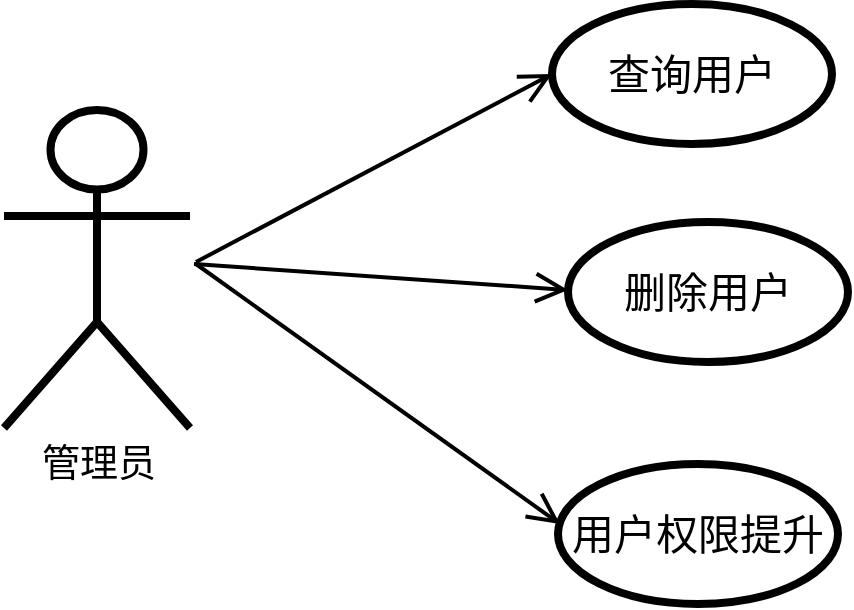 <mxfile version="22.1.17" type="github" pages="8">
  <diagram name="第 1 页" id="TmnJzqM2-JjJi_LOcNfC">
    <mxGraphModel dx="1488" dy="893" grid="0" gridSize="10" guides="1" tooltips="1" connect="1" arrows="1" fold="1" page="1" pageScale="1" pageWidth="1169" pageHeight="827" math="0" shadow="0">
      <root>
        <mxCell id="0" />
        <mxCell id="1" parent="0" />
        <mxCell id="BAJHCzknQxksvdAqVNGT-1" value="&lt;font style=&quot;font-size: 19px;&quot;&gt;管理员&lt;/font&gt;" style="shape=umlActor;verticalLabelPosition=bottom;verticalAlign=top;html=1;outlineConnect=0;strokeWidth=4;" parent="1" vertex="1">
          <mxGeometry x="186" y="262" width="93" height="159" as="geometry" />
        </mxCell>
        <mxCell id="BAJHCzknQxksvdAqVNGT-4" value="" style="endArrow=open;endFill=1;endSize=12;html=1;rounded=0;strokeWidth=2;" parent="1" edge="1">
          <mxGeometry width="160" relative="1" as="geometry">
            <mxPoint x="282" y="338" as="sourcePoint" />
            <mxPoint x="460" y="244" as="targetPoint" />
          </mxGeometry>
        </mxCell>
        <mxCell id="BAJHCzknQxksvdAqVNGT-5" value="" style="endArrow=open;endFill=1;endSize=12;html=1;rounded=0;strokeWidth=2;" parent="1" edge="1">
          <mxGeometry width="160" relative="1" as="geometry">
            <mxPoint x="281" y="339" as="sourcePoint" />
            <mxPoint x="468" y="352" as="targetPoint" />
          </mxGeometry>
        </mxCell>
        <mxCell id="BAJHCzknQxksvdAqVNGT-6" value="" style="endArrow=open;endFill=1;endSize=12;html=1;rounded=0;strokeWidth=2;" parent="1" edge="1">
          <mxGeometry width="160" relative="1" as="geometry">
            <mxPoint x="282" y="339" as="sourcePoint" />
            <mxPoint x="464" y="469" as="targetPoint" />
          </mxGeometry>
        </mxCell>
        <mxCell id="BAJHCzknQxksvdAqVNGT-7" value="&lt;font style=&quot;font-size: 21px;&quot;&gt;查询用户&lt;/font&gt;" style="ellipse;whiteSpace=wrap;html=1;strokeWidth=4;" parent="1" vertex="1">
          <mxGeometry x="460" y="209" width="140" height="70" as="geometry" />
        </mxCell>
        <mxCell id="BAJHCzknQxksvdAqVNGT-8" value="&lt;font style=&quot;font-size: 21px;&quot;&gt;删除用户&lt;/font&gt;" style="ellipse;whiteSpace=wrap;html=1;strokeWidth=4;" parent="1" vertex="1">
          <mxGeometry x="468" y="318" width="140" height="70" as="geometry" />
        </mxCell>
        <mxCell id="BAJHCzknQxksvdAqVNGT-9" value="&lt;font style=&quot;font-size: 21px;&quot;&gt;用户权限提升&lt;/font&gt;" style="ellipse;whiteSpace=wrap;html=1;strokeWidth=4;" parent="1" vertex="1">
          <mxGeometry x="463" y="439" width="140" height="70" as="geometry" />
        </mxCell>
      </root>
    </mxGraphModel>
  </diagram>
  <diagram id="0H3dOHBMslZDDBWuFVHp" name="第 2 页">
    <mxGraphModel dx="1488" dy="893" grid="0" gridSize="10" guides="1" tooltips="1" connect="1" arrows="1" fold="1" page="1" pageScale="1" pageWidth="1169" pageHeight="827" math="0" shadow="0">
      <root>
        <mxCell id="0" />
        <mxCell id="1" parent="0" />
        <mxCell id="sMY0PMWyZVkx06gm-7io-1" value="&lt;font style=&quot;font-size: 19px;&quot;&gt;普通用户&lt;/font&gt;" style="shape=umlActor;verticalLabelPosition=bottom;verticalAlign=top;html=1;outlineConnect=0;strokeWidth=4;" parent="1" vertex="1">
          <mxGeometry x="192" y="287" width="93" height="159" as="geometry" />
        </mxCell>
        <mxCell id="sMY0PMWyZVkx06gm-7io-2" value="" style="endArrow=open;endFill=1;endSize=12;html=1;rounded=0;strokeWidth=2;" parent="1" edge="1">
          <mxGeometry width="160" relative="1" as="geometry">
            <mxPoint x="286" y="366" as="sourcePoint" />
            <mxPoint x="513" y="251" as="targetPoint" />
          </mxGeometry>
        </mxCell>
        <mxCell id="sMY0PMWyZVkx06gm-7io-3" value="" style="endArrow=open;endFill=1;endSize=12;html=1;rounded=0;strokeWidth=2;" parent="1" edge="1">
          <mxGeometry width="160" relative="1" as="geometry">
            <mxPoint x="285" y="365" as="sourcePoint" />
            <mxPoint x="454" y="453" as="targetPoint" />
          </mxGeometry>
        </mxCell>
        <mxCell id="sMY0PMWyZVkx06gm-7io-6" value="&lt;span style=&quot;font-size: 21px;&quot;&gt;修改密码&lt;/span&gt;" style="ellipse;whiteSpace=wrap;html=1;strokeWidth=4;" parent="1" vertex="1">
          <mxGeometry x="455" y="423" width="140" height="70" as="geometry" />
        </mxCell>
        <mxCell id="sMY0PMWyZVkx06gm-7io-13" value="&lt;span style=&quot;font-size: 18px;&quot;&gt;修改昵称&lt;/span&gt;" style="ellipse;whiteSpace=wrap;html=1;strokeWidth=4;" parent="1" vertex="1">
          <mxGeometry x="480" y="130" width="140" height="70" as="geometry" />
        </mxCell>
        <mxCell id="sMY0PMWyZVkx06gm-7io-14" value="&lt;font style=&quot;font-size: 18px;&quot;&gt;上传/修改头像&lt;/font&gt;" style="ellipse;whiteSpace=wrap;html=1;strokeWidth=4;" parent="1" vertex="1">
          <mxGeometry x="515" y="217" width="140" height="70" as="geometry" />
        </mxCell>
        <mxCell id="sMY0PMWyZVkx06gm-7io-15" value="&lt;span style=&quot;font-size: 18px;&quot;&gt;修改个人信息&lt;/span&gt;" style="ellipse;whiteSpace=wrap;html=1;strokeWidth=4;" parent="1" vertex="1">
          <mxGeometry x="534" y="320" width="140" height="70" as="geometry" />
        </mxCell>
        <mxCell id="I-ok3AJm2i3hE_FG3jLQ-1" value="" style="endArrow=open;endFill=1;endSize=12;html=1;rounded=0;strokeWidth=2;" edge="1" parent="1">
          <mxGeometry width="160" relative="1" as="geometry">
            <mxPoint x="285" y="366" as="sourcePoint" />
            <mxPoint x="477" y="165" as="targetPoint" />
          </mxGeometry>
        </mxCell>
        <mxCell id="I-ok3AJm2i3hE_FG3jLQ-2" value="" style="endArrow=open;endFill=1;endSize=12;html=1;rounded=0;strokeWidth=2;" edge="1" parent="1">
          <mxGeometry width="160" relative="1" as="geometry">
            <mxPoint x="289" y="366" as="sourcePoint" />
            <mxPoint x="532" y="352" as="targetPoint" />
          </mxGeometry>
        </mxCell>
      </root>
    </mxGraphModel>
  </diagram>
  <diagram id="QzTsrKN5R8SIN2CQH5Vp" name="第 3 页">
    <mxGraphModel dx="1488" dy="893" grid="0" gridSize="10" guides="1" tooltips="1" connect="1" arrows="1" fold="1" page="1" pageScale="1" pageWidth="1169" pageHeight="827" math="0" shadow="0">
      <root>
        <mxCell id="0" />
        <mxCell id="1" parent="0" />
        <mxCell id="sCEE1BGuMgT7CxSSxrRl-3" value="" style="ellipse;html=1;shape=startState;fillColor=#000000;strokeColor=#ff0000;" parent="1" vertex="1">
          <mxGeometry x="136" y="10" width="30" height="30" as="geometry" />
        </mxCell>
        <mxCell id="sCEE1BGuMgT7CxSSxrRl-4" value="" style="edgeStyle=orthogonalEdgeStyle;html=1;verticalAlign=bottom;endArrow=open;endSize=8;strokeColor=#ff0000;rounded=0;" parent="1" source="sCEE1BGuMgT7CxSSxrRl-3" edge="1">
          <mxGeometry relative="1" as="geometry">
            <mxPoint x="151" y="65" as="targetPoint" />
          </mxGeometry>
        </mxCell>
        <mxCell id="sCEE1BGuMgT7CxSSxrRl-23" value="" style="edgeStyle=orthogonalEdgeStyle;rounded=0;orthogonalLoop=1;jettySize=auto;html=1;" parent="1" source="sCEE1BGuMgT7CxSSxrRl-7" target="sCEE1BGuMgT7CxSSxrRl-19" edge="1">
          <mxGeometry relative="1" as="geometry" />
        </mxCell>
        <mxCell id="sCEE1BGuMgT7CxSSxrRl-5" value="进入个人资料页面" style="html=1;align=center;verticalAlign=top;rounded=1;absoluteArcSize=1;arcSize=10;dashed=0;whiteSpace=wrap;" parent="1" vertex="1">
          <mxGeometry x="97" y="68" width="108" height="27" as="geometry" />
        </mxCell>
        <mxCell id="sCEE1BGuMgT7CxSSxrRl-22" value="" style="edgeStyle=orthogonalEdgeStyle;rounded=0;orthogonalLoop=1;jettySize=auto;html=1;" parent="1" source="sCEE1BGuMgT7CxSSxrRl-7" target="sCEE1BGuMgT7CxSSxrRl-19" edge="1">
          <mxGeometry relative="1" as="geometry" />
        </mxCell>
        <mxCell id="sCEE1BGuMgT7CxSSxrRl-9" value="" style="rhombus;whiteSpace=wrap;html=1;" parent="1" vertex="1">
          <mxGeometry x="269" y="172.5" width="52" height="40" as="geometry" />
        </mxCell>
        <mxCell id="sCEE1BGuMgT7CxSSxrRl-10" value="&lt;font style=&quot;font-size: 11px;&quot;&gt;验证成功&lt;/font&gt;" style="endArrow=block;endSize=16;endFill=0;html=1;rounded=0;strokeWidth=1;" parent="1" edge="1">
          <mxGeometry x="-0.349" width="160" relative="1" as="geometry">
            <mxPoint x="294.66" y="212" as="sourcePoint" />
            <mxPoint x="294.66" y="265" as="targetPoint" />
            <mxPoint as="offset" />
          </mxGeometry>
        </mxCell>
        <mxCell id="sCEE1BGuMgT7CxSSxrRl-34" value="" style="edgeStyle=orthogonalEdgeStyle;rounded=0;orthogonalLoop=1;jettySize=auto;html=1;" parent="1" source="sCEE1BGuMgT7CxSSxrRl-11" target="sCEE1BGuMgT7CxSSxrRl-33" edge="1">
          <mxGeometry relative="1" as="geometry" />
        </mxCell>
        <mxCell id="sCEE1BGuMgT7CxSSxrRl-11" value="输入新密码" style="html=1;align=center;verticalAlign=top;rounded=1;absoluteArcSize=1;arcSize=10;dashed=0;whiteSpace=wrap;" parent="1" vertex="1">
          <mxGeometry x="241" y="264" width="108" height="27" as="geometry" />
        </mxCell>
        <mxCell id="sCEE1BGuMgT7CxSSxrRl-12" value="&lt;font style=&quot;font-size: 11px;&quot;&gt;验证失败&lt;/font&gt;" style="endArrow=block;endSize=16;endFill=0;html=1;rounded=0;strokeWidth=1;" parent="1" edge="1">
          <mxGeometry x="-0.135" width="160" relative="1" as="geometry">
            <mxPoint x="321" y="192.16" as="sourcePoint" />
            <mxPoint x="425" y="192.16" as="targetPoint" />
            <mxPoint as="offset" />
          </mxGeometry>
        </mxCell>
        <mxCell id="sCEE1BGuMgT7CxSSxrRl-26" value="" style="edgeStyle=orthogonalEdgeStyle;rounded=0;orthogonalLoop=1;jettySize=auto;html=1;" parent="1" source="sCEE1BGuMgT7CxSSxrRl-13" target="sCEE1BGuMgT7CxSSxrRl-15" edge="1">
          <mxGeometry relative="1" as="geometry" />
        </mxCell>
        <mxCell id="sCEE1BGuMgT7CxSSxrRl-13" value="密码错误" style="html=1;align=center;verticalAlign=top;rounded=1;absoluteArcSize=1;arcSize=10;dashed=0;whiteSpace=wrap;" parent="1" vertex="1">
          <mxGeometry x="425" y="179" width="108" height="27" as="geometry" />
        </mxCell>
        <mxCell id="sCEE1BGuMgT7CxSSxrRl-15" value="" style="rhombus;whiteSpace=wrap;html=1;" parent="1" vertex="1">
          <mxGeometry x="562" y="172.5" width="52" height="40" as="geometry" />
        </mxCell>
        <mxCell id="sCEE1BGuMgT7CxSSxrRl-16" value="" style="ellipse;html=1;shape=endState;fillColor=#000000;strokeColor=#ff0000;" parent="1" vertex="1">
          <mxGeometry x="667" y="177.5" width="30" height="30" as="geometry" />
        </mxCell>
        <mxCell id="sCEE1BGuMgT7CxSSxrRl-18" value="&lt;font style=&quot;font-size: 10px;&quot;&gt;取消&lt;/font&gt;" style="endArrow=block;endSize=16;endFill=0;html=1;rounded=0;strokeWidth=1;" parent="1" edge="1">
          <mxGeometry x="-0.358" width="160" relative="1" as="geometry">
            <mxPoint x="614" y="192.16" as="sourcePoint" />
            <mxPoint x="665" y="192.16" as="targetPoint" />
            <mxPoint as="offset" />
          </mxGeometry>
        </mxCell>
        <mxCell id="sCEE1BGuMgT7CxSSxrRl-25" value="" style="edgeStyle=orthogonalEdgeStyle;rounded=0;orthogonalLoop=1;jettySize=auto;html=1;" parent="1" source="sCEE1BGuMgT7CxSSxrRl-19" target="sCEE1BGuMgT7CxSSxrRl-9" edge="1">
          <mxGeometry relative="1" as="geometry" />
        </mxCell>
        <mxCell id="sCEE1BGuMgT7CxSSxrRl-19" value="输入旧密码" style="html=1;align=center;verticalAlign=top;rounded=1;absoluteArcSize=1;arcSize=10;dashed=0;whiteSpace=wrap;" parent="1" vertex="1">
          <mxGeometry x="241" y="117" width="108" height="27" as="geometry" />
        </mxCell>
        <mxCell id="sCEE1BGuMgT7CxSSxrRl-24" value="" style="edgeStyle=orthogonalEdgeStyle;rounded=0;orthogonalLoop=1;jettySize=auto;html=1;" parent="1" source="sCEE1BGuMgT7CxSSxrRl-5" target="sCEE1BGuMgT7CxSSxrRl-7" edge="1">
          <mxGeometry relative="1" as="geometry">
            <mxPoint x="205" y="81" as="sourcePoint" />
            <mxPoint x="316" y="118" as="targetPoint" />
          </mxGeometry>
        </mxCell>
        <mxCell id="sCEE1BGuMgT7CxSSxrRl-7" value="选择修改密码" style="html=1;align=center;verticalAlign=top;rounded=1;absoluteArcSize=1;arcSize=10;dashed=0;whiteSpace=wrap;" parent="1" vertex="1">
          <mxGeometry x="241" y="68" width="108" height="27" as="geometry" />
        </mxCell>
        <mxCell id="sCEE1BGuMgT7CxSSxrRl-32" value="&lt;font style=&quot;font-size: 11px;&quot;&gt;重新输入&lt;/font&gt;" style="endArrow=block;endSize=16;endFill=0;html=1;rounded=0;strokeWidth=1;entryX=1;entryY=0.5;entryDx=0;entryDy=0;" parent="1" target="sCEE1BGuMgT7CxSSxrRl-19" edge="1">
          <mxGeometry x="-0.135" width="160" relative="1" as="geometry">
            <mxPoint x="587" y="172" as="sourcePoint" />
            <mxPoint x="591" y="66" as="targetPoint" />
            <mxPoint as="offset" />
            <Array as="points">
              <mxPoint x="587" y="131" />
            </Array>
          </mxGeometry>
        </mxCell>
        <mxCell id="sCEE1BGuMgT7CxSSxrRl-33" value="" style="rhombus;whiteSpace=wrap;html=1;" parent="1" vertex="1">
          <mxGeometry x="269" y="312" width="52" height="40" as="geometry" />
        </mxCell>
        <mxCell id="sCEE1BGuMgT7CxSSxrRl-38" value="" style="edgeStyle=orthogonalEdgeStyle;rounded=0;orthogonalLoop=1;jettySize=auto;html=1;" parent="1" source="sCEE1BGuMgT7CxSSxrRl-35" target="sCEE1BGuMgT7CxSSxrRl-37" edge="1">
          <mxGeometry relative="1" as="geometry" />
        </mxCell>
        <mxCell id="sCEE1BGuMgT7CxSSxrRl-35" value="与旧密码重复" style="html=1;align=center;verticalAlign=top;rounded=1;absoluteArcSize=1;arcSize=10;dashed=0;whiteSpace=wrap;" parent="1" vertex="1">
          <mxGeometry x="414" y="318.5" width="108" height="27" as="geometry" />
        </mxCell>
        <mxCell id="sCEE1BGuMgT7CxSSxrRl-36" value="&lt;font style=&quot;font-size: 11px;&quot;&gt;验证失败&lt;/font&gt;" style="endArrow=block;endSize=16;endFill=0;html=1;rounded=0;strokeWidth=1;" parent="1" edge="1">
          <mxGeometry x="-0.135" width="160" relative="1" as="geometry">
            <mxPoint x="321" y="331.66" as="sourcePoint" />
            <mxPoint x="415" y="332" as="targetPoint" />
            <mxPoint as="offset" />
          </mxGeometry>
        </mxCell>
        <mxCell id="sCEE1BGuMgT7CxSSxrRl-37" value="" style="rhombus;whiteSpace=wrap;html=1;" parent="1" vertex="1">
          <mxGeometry x="549" y="312" width="52" height="40" as="geometry" />
        </mxCell>
        <mxCell id="sCEE1BGuMgT7CxSSxrRl-39" value="&lt;font style=&quot;font-size: 10px;&quot;&gt;取消&lt;/font&gt;" style="endArrow=block;endSize=16;endFill=0;html=1;rounded=0;strokeWidth=1;" parent="1" edge="1">
          <mxGeometry x="-0.358" width="160" relative="1" as="geometry">
            <mxPoint x="601" y="331.66" as="sourcePoint" />
            <mxPoint x="658" y="331.66" as="targetPoint" />
            <mxPoint as="offset" />
          </mxGeometry>
        </mxCell>
        <mxCell id="sCEE1BGuMgT7CxSSxrRl-40" value="" style="ellipse;html=1;shape=endState;fillColor=#000000;strokeColor=#ff0000;" parent="1" vertex="1">
          <mxGeometry x="660" y="315.5" width="30" height="30" as="geometry" />
        </mxCell>
        <mxCell id="sCEE1BGuMgT7CxSSxrRl-41" value="&lt;font style=&quot;font-size: 11px;&quot;&gt;重新输入&lt;/font&gt;" style="endArrow=block;endSize=16;endFill=0;html=1;rounded=0;strokeWidth=1;entryX=1;entryY=0.5;entryDx=0;entryDy=0;" parent="1" target="sCEE1BGuMgT7CxSSxrRl-11" edge="1">
          <mxGeometry x="-0.135" width="160" relative="1" as="geometry">
            <mxPoint x="574" y="312" as="sourcePoint" />
            <mxPoint x="377" y="288" as="targetPoint" />
            <mxPoint as="offset" />
            <Array as="points">
              <mxPoint x="574" y="278" />
            </Array>
          </mxGeometry>
        </mxCell>
        <mxCell id="sCEE1BGuMgT7CxSSxrRl-42" value="&lt;font style=&quot;font-size: 11px;&quot;&gt;验证成功&lt;/font&gt;" style="endArrow=block;endSize=16;endFill=0;html=1;rounded=0;strokeWidth=1;" parent="1" edge="1">
          <mxGeometry x="-0.349" width="160" relative="1" as="geometry">
            <mxPoint x="294.66" y="352" as="sourcePoint" />
            <mxPoint x="294.66" y="405" as="targetPoint" />
            <mxPoint as="offset" />
          </mxGeometry>
        </mxCell>
        <mxCell id="sCEE1BGuMgT7CxSSxrRl-45" value="" style="edgeStyle=orthogonalEdgeStyle;rounded=0;orthogonalLoop=1;jettySize=auto;html=1;" parent="1" source="sCEE1BGuMgT7CxSSxrRl-43" target="sCEE1BGuMgT7CxSSxrRl-44" edge="1">
          <mxGeometry relative="1" as="geometry" />
        </mxCell>
        <mxCell id="sCEE1BGuMgT7CxSSxrRl-43" value="更新密码" style="html=1;align=center;verticalAlign=top;rounded=1;absoluteArcSize=1;arcSize=10;dashed=0;whiteSpace=wrap;" parent="1" vertex="1">
          <mxGeometry x="241" y="405" width="108" height="27" as="geometry" />
        </mxCell>
        <mxCell id="sCEE1BGuMgT7CxSSxrRl-44" value="" style="ellipse;html=1;shape=endState;fillColor=#000000;strokeColor=#ff0000;" parent="1" vertex="1">
          <mxGeometry x="408" y="403.5" width="30" height="30" as="geometry" />
        </mxCell>
        <mxCell id="eIeDMlKn1g3IbcO6q0iF-1" value="&lt;font style=&quot;font-size: 20px;&quot;&gt;输入原密码与新密码&lt;/font&gt;" style="html=1;align=center;verticalAlign=top;rounded=1;absoluteArcSize=1;arcSize=10;dashed=0;whiteSpace=wrap;" vertex="1" parent="1">
          <mxGeometry x="1344" y="147" width="248" height="37.5" as="geometry" />
        </mxCell>
        <mxCell id="eIeDMlKn1g3IbcO6q0iF-2" value="" style="ellipse;html=1;shape=startState;fillColor=#000000;strokeColor=#ff0000;" vertex="1" parent="1">
          <mxGeometry x="1457" y="92" width="30" height="30" as="geometry" />
        </mxCell>
        <mxCell id="eIeDMlKn1g3IbcO6q0iF-3" value="" style="edgeStyle=orthogonalEdgeStyle;html=1;verticalAlign=bottom;endArrow=open;endSize=8;strokeColor=#ff0000;rounded=0;" edge="1" parent="1" source="eIeDMlKn1g3IbcO6q0iF-2">
          <mxGeometry relative="1" as="geometry">
            <mxPoint x="1472" y="147" as="targetPoint" />
          </mxGeometry>
        </mxCell>
        <mxCell id="eIeDMlKn1g3IbcO6q0iF-5" value="" style="edgeStyle=orthogonalEdgeStyle;rounded=0;orthogonalLoop=1;jettySize=auto;html=1;strokeWidth=3;" edge="1" parent="1">
          <mxGeometry relative="1" as="geometry">
            <mxPoint x="1474" y="184.5" as="sourcePoint" />
            <mxPoint x="1474" y="233.5" as="targetPoint" />
          </mxGeometry>
        </mxCell>
        <mxCell id="eIeDMlKn1g3IbcO6q0iF-6" value="&lt;font style=&quot;font-size: 19px;&quot;&gt;密码验证&lt;/font&gt;" style="rounded=1;whiteSpace=wrap;html=1;" vertex="1" parent="1">
          <mxGeometry x="1396" y="235" width="152" height="39" as="geometry" />
        </mxCell>
        <mxCell id="eIeDMlKn1g3IbcO6q0iF-7" value="" style="rhombus;whiteSpace=wrap;html=1;" vertex="1" parent="1">
          <mxGeometry x="1427" y="325" width="90" height="41.5" as="geometry" />
        </mxCell>
        <mxCell id="eIeDMlKn1g3IbcO6q0iF-8" value="" style="edgeStyle=orthogonalEdgeStyle;rounded=0;orthogonalLoop=1;jettySize=auto;html=1;strokeWidth=3;" edge="1" parent="1">
          <mxGeometry relative="1" as="geometry">
            <mxPoint x="1471.5" y="274" as="sourcePoint" />
            <mxPoint x="1471.5" y="323" as="targetPoint" />
          </mxGeometry>
        </mxCell>
        <mxCell id="eIeDMlKn1g3IbcO6q0iF-10" value="" style="endArrow=classic;html=1;rounded=0;strokeWidth=3;entryX=1;entryY=0.5;entryDx=0;entryDy=0;" edge="1" parent="1" target="eIeDMlKn1g3IbcO6q0iF-1">
          <mxGeometry width="50" height="50" relative="1" as="geometry">
            <mxPoint x="1517" y="345.5" as="sourcePoint" />
            <mxPoint x="1638" y="163" as="targetPoint" />
            <Array as="points">
              <mxPoint x="1710" y="349" />
              <mxPoint x="1706" y="166" />
            </Array>
          </mxGeometry>
        </mxCell>
        <mxCell id="eIeDMlKn1g3IbcO6q0iF-11" value="&lt;font style=&quot;font-size: 18px;&quot;&gt;验证失败&lt;/font&gt;" style="text;html=1;align=center;verticalAlign=middle;resizable=0;points=[];autosize=1;strokeColor=none;fillColor=none;" vertex="1" parent="1">
          <mxGeometry x="1709" y="240" width="90" height="34" as="geometry" />
        </mxCell>
        <mxCell id="eIeDMlKn1g3IbcO6q0iF-12" value="" style="edgeStyle=orthogonalEdgeStyle;rounded=0;orthogonalLoop=1;jettySize=auto;html=1;strokeWidth=3;" edge="1" parent="1">
          <mxGeometry relative="1" as="geometry">
            <mxPoint x="1474" y="365" as="sourcePoint" />
            <mxPoint x="1474" y="414" as="targetPoint" />
          </mxGeometry>
        </mxCell>
        <mxCell id="eIeDMlKn1g3IbcO6q0iF-13" value="&lt;font style=&quot;font-size: 19px;&quot;&gt;修改密码&lt;/font&gt;" style="rounded=1;whiteSpace=wrap;html=1;" vertex="1" parent="1">
          <mxGeometry x="1400" y="414" width="152" height="39" as="geometry" />
        </mxCell>
        <mxCell id="eIeDMlKn1g3IbcO6q0iF-14" value="" style="ellipse;html=1;shape=endState;fillColor=#000000;strokeColor=#ff0000;" vertex="1" parent="1">
          <mxGeometry x="1461" y="501" width="30" height="30" as="geometry" />
        </mxCell>
        <mxCell id="eIeDMlKn1g3IbcO6q0iF-15" value="" style="edgeStyle=orthogonalEdgeStyle;rounded=0;orthogonalLoop=1;jettySize=auto;html=1;strokeWidth=3;" edge="1" parent="1">
          <mxGeometry relative="1" as="geometry">
            <mxPoint x="1475.5" y="453" as="sourcePoint" />
            <mxPoint x="1475.5" y="502" as="targetPoint" />
          </mxGeometry>
        </mxCell>
        <mxCell id="eIeDMlKn1g3IbcO6q0iF-16" value="&lt;font style=&quot;font-size: 18px;&quot;&gt;验证成功&lt;/font&gt;" style="text;html=1;align=center;verticalAlign=middle;resizable=0;points=[];autosize=1;strokeColor=none;fillColor=none;" vertex="1" parent="1">
          <mxGeometry x="1481" y="373" width="90" height="34" as="geometry" />
        </mxCell>
      </root>
    </mxGraphModel>
  </diagram>
  <diagram id="8_J6RzImznAeoFqN-5E7" name="第 4 页">
    <mxGraphModel dx="1488" dy="893" grid="0" gridSize="10" guides="1" tooltips="1" connect="1" arrows="1" fold="1" page="1" pageScale="1" pageWidth="1169" pageHeight="827" math="0" shadow="0">
      <root>
        <mxCell id="0" />
        <mxCell id="1" parent="0" />
        <mxCell id="Mz_2KDVUGlzgFvwdKQ1Q-1" value="" style="ellipse;html=1;shape=startState;fillColor=#000000;strokeColor=#ff0000;" parent="1" vertex="1">
          <mxGeometry x="136" y="10" width="30" height="30" as="geometry" />
        </mxCell>
        <mxCell id="Mz_2KDVUGlzgFvwdKQ1Q-2" value="" style="edgeStyle=orthogonalEdgeStyle;html=1;verticalAlign=bottom;endArrow=open;endSize=8;strokeColor=#ff0000;rounded=0;" parent="1" source="Mz_2KDVUGlzgFvwdKQ1Q-1" edge="1">
          <mxGeometry relative="1" as="geometry">
            <mxPoint x="151" y="65" as="targetPoint" />
          </mxGeometry>
        </mxCell>
        <mxCell id="Mz_2KDVUGlzgFvwdKQ1Q-3" value="" style="edgeStyle=orthogonalEdgeStyle;rounded=0;orthogonalLoop=1;jettySize=auto;html=1;" parent="1" source="Mz_2KDVUGlzgFvwdKQ1Q-19" target="Mz_2KDVUGlzgFvwdKQ1Q-17" edge="1">
          <mxGeometry relative="1" as="geometry" />
        </mxCell>
        <mxCell id="Mz_2KDVUGlzgFvwdKQ1Q-4" value="进入个人资料页面" style="html=1;align=center;verticalAlign=top;rounded=1;absoluteArcSize=1;arcSize=10;dashed=0;whiteSpace=wrap;" parent="1" vertex="1">
          <mxGeometry x="97" y="68" width="108" height="27" as="geometry" />
        </mxCell>
        <mxCell id="Mz_2KDVUGlzgFvwdKQ1Q-5" value="" style="edgeStyle=orthogonalEdgeStyle;rounded=0;orthogonalLoop=1;jettySize=auto;html=1;" parent="1" source="Mz_2KDVUGlzgFvwdKQ1Q-19" target="Mz_2KDVUGlzgFvwdKQ1Q-17" edge="1">
          <mxGeometry relative="1" as="geometry" />
        </mxCell>
        <mxCell id="Mz_2KDVUGlzgFvwdKQ1Q-6" value="" style="rhombus;whiteSpace=wrap;html=1;" parent="1" vertex="1">
          <mxGeometry x="269" y="172.5" width="52" height="40" as="geometry" />
        </mxCell>
        <mxCell id="Mz_2KDVUGlzgFvwdKQ1Q-7" value="&lt;font style=&quot;font-size: 11px;&quot;&gt;验证成功&lt;/font&gt;" style="endArrow=block;endSize=16;endFill=0;html=1;rounded=0;strokeWidth=1;" parent="1" edge="1">
          <mxGeometry x="-0.349" width="160" relative="1" as="geometry">
            <mxPoint x="294.66" y="212" as="sourcePoint" />
            <mxPoint x="294.66" y="265" as="targetPoint" />
            <mxPoint as="offset" />
          </mxGeometry>
        </mxCell>
        <mxCell id="Mz_2KDVUGlzgFvwdKQ1Q-8" value="" style="edgeStyle=orthogonalEdgeStyle;rounded=0;orthogonalLoop=1;jettySize=auto;html=1;" parent="1" source="Mz_2KDVUGlzgFvwdKQ1Q-9" target="Mz_2KDVUGlzgFvwdKQ1Q-21" edge="1">
          <mxGeometry relative="1" as="geometry" />
        </mxCell>
        <mxCell id="Mz_2KDVUGlzgFvwdKQ1Q-9" value="输入个人信息" style="html=1;align=center;verticalAlign=top;rounded=1;absoluteArcSize=1;arcSize=10;dashed=0;whiteSpace=wrap;" parent="1" vertex="1">
          <mxGeometry x="241" y="264" width="108" height="27" as="geometry" />
        </mxCell>
        <mxCell id="Mz_2KDVUGlzgFvwdKQ1Q-10" value="&lt;font style=&quot;font-size: 11px;&quot;&gt;验证失败&lt;/font&gt;" style="endArrow=block;endSize=16;endFill=0;html=1;rounded=0;strokeWidth=1;" parent="1" edge="1">
          <mxGeometry x="-0.135" width="160" relative="1" as="geometry">
            <mxPoint x="321" y="192.16" as="sourcePoint" />
            <mxPoint x="425" y="192.16" as="targetPoint" />
            <mxPoint as="offset" />
          </mxGeometry>
        </mxCell>
        <mxCell id="Mz_2KDVUGlzgFvwdKQ1Q-11" value="" style="edgeStyle=orthogonalEdgeStyle;rounded=0;orthogonalLoop=1;jettySize=auto;html=1;" parent="1" source="Mz_2KDVUGlzgFvwdKQ1Q-12" target="Mz_2KDVUGlzgFvwdKQ1Q-13" edge="1">
          <mxGeometry relative="1" as="geometry" />
        </mxCell>
        <mxCell id="Mz_2KDVUGlzgFvwdKQ1Q-12" value="密码错误" style="html=1;align=center;verticalAlign=top;rounded=1;absoluteArcSize=1;arcSize=10;dashed=0;whiteSpace=wrap;" parent="1" vertex="1">
          <mxGeometry x="425" y="179" width="108" height="27" as="geometry" />
        </mxCell>
        <mxCell id="Mz_2KDVUGlzgFvwdKQ1Q-13" value="" style="rhombus;whiteSpace=wrap;html=1;" parent="1" vertex="1">
          <mxGeometry x="562" y="172.5" width="52" height="40" as="geometry" />
        </mxCell>
        <mxCell id="Mz_2KDVUGlzgFvwdKQ1Q-14" value="" style="ellipse;html=1;shape=endState;fillColor=#000000;strokeColor=#ff0000;" parent="1" vertex="1">
          <mxGeometry x="667" y="177.5" width="30" height="30" as="geometry" />
        </mxCell>
        <mxCell id="Mz_2KDVUGlzgFvwdKQ1Q-15" value="&lt;font style=&quot;font-size: 10px;&quot;&gt;取消&lt;/font&gt;" style="endArrow=block;endSize=16;endFill=0;html=1;rounded=0;strokeWidth=1;" parent="1" edge="1">
          <mxGeometry x="-0.358" width="160" relative="1" as="geometry">
            <mxPoint x="614" y="192.16" as="sourcePoint" />
            <mxPoint x="665" y="192.16" as="targetPoint" />
            <mxPoint as="offset" />
          </mxGeometry>
        </mxCell>
        <mxCell id="Mz_2KDVUGlzgFvwdKQ1Q-16" value="" style="edgeStyle=orthogonalEdgeStyle;rounded=0;orthogonalLoop=1;jettySize=auto;html=1;" parent="1" source="Mz_2KDVUGlzgFvwdKQ1Q-17" target="Mz_2KDVUGlzgFvwdKQ1Q-6" edge="1">
          <mxGeometry relative="1" as="geometry" />
        </mxCell>
        <mxCell id="Mz_2KDVUGlzgFvwdKQ1Q-17" value="输入密码" style="html=1;align=center;verticalAlign=top;rounded=1;absoluteArcSize=1;arcSize=10;dashed=0;whiteSpace=wrap;" parent="1" vertex="1">
          <mxGeometry x="241" y="117" width="108" height="27" as="geometry" />
        </mxCell>
        <mxCell id="Mz_2KDVUGlzgFvwdKQ1Q-18" value="" style="edgeStyle=orthogonalEdgeStyle;rounded=0;orthogonalLoop=1;jettySize=auto;html=1;" parent="1" source="Mz_2KDVUGlzgFvwdKQ1Q-4" target="Mz_2KDVUGlzgFvwdKQ1Q-19" edge="1">
          <mxGeometry relative="1" as="geometry">
            <mxPoint x="205" y="81" as="sourcePoint" />
            <mxPoint x="316" y="118" as="targetPoint" />
          </mxGeometry>
        </mxCell>
        <mxCell id="Mz_2KDVUGlzgFvwdKQ1Q-19" value="选择修改个人信息" style="html=1;align=center;verticalAlign=top;rounded=1;absoluteArcSize=1;arcSize=10;dashed=0;whiteSpace=wrap;" parent="1" vertex="1">
          <mxGeometry x="241" y="68" width="108" height="27" as="geometry" />
        </mxCell>
        <mxCell id="Mz_2KDVUGlzgFvwdKQ1Q-20" value="&lt;font style=&quot;font-size: 11px;&quot;&gt;重新输入&lt;/font&gt;" style="endArrow=block;endSize=16;endFill=0;html=1;rounded=0;strokeWidth=1;entryX=1;entryY=0.5;entryDx=0;entryDy=0;" parent="1" target="Mz_2KDVUGlzgFvwdKQ1Q-17" edge="1">
          <mxGeometry x="-0.135" width="160" relative="1" as="geometry">
            <mxPoint x="587" y="172" as="sourcePoint" />
            <mxPoint x="591" y="66" as="targetPoint" />
            <mxPoint as="offset" />
            <Array as="points">
              <mxPoint x="587" y="131" />
            </Array>
          </mxGeometry>
        </mxCell>
        <mxCell id="Mz_2KDVUGlzgFvwdKQ1Q-21" value="" style="rhombus;whiteSpace=wrap;html=1;" parent="1" vertex="1">
          <mxGeometry x="269" y="312" width="52" height="40" as="geometry" />
        </mxCell>
        <mxCell id="Mz_2KDVUGlzgFvwdKQ1Q-22" value="" style="edgeStyle=orthogonalEdgeStyle;rounded=0;orthogonalLoop=1;jettySize=auto;html=1;" parent="1" source="Mz_2KDVUGlzgFvwdKQ1Q-23" target="Mz_2KDVUGlzgFvwdKQ1Q-25" edge="1">
          <mxGeometry relative="1" as="geometry" />
        </mxCell>
        <mxCell id="Mz_2KDVUGlzgFvwdKQ1Q-23" value="输入信息非法" style="html=1;align=center;verticalAlign=top;rounded=1;absoluteArcSize=1;arcSize=10;dashed=0;whiteSpace=wrap;" parent="1" vertex="1">
          <mxGeometry x="414" y="318.5" width="108" height="27" as="geometry" />
        </mxCell>
        <mxCell id="Mz_2KDVUGlzgFvwdKQ1Q-24" value="&lt;font style=&quot;font-size: 11px;&quot;&gt;验证失败&lt;/font&gt;" style="endArrow=block;endSize=16;endFill=0;html=1;rounded=0;strokeWidth=1;" parent="1" edge="1">
          <mxGeometry x="-0.135" width="160" relative="1" as="geometry">
            <mxPoint x="321" y="331.66" as="sourcePoint" />
            <mxPoint x="415" y="332" as="targetPoint" />
            <mxPoint as="offset" />
          </mxGeometry>
        </mxCell>
        <mxCell id="Mz_2KDVUGlzgFvwdKQ1Q-25" value="" style="rhombus;whiteSpace=wrap;html=1;" parent="1" vertex="1">
          <mxGeometry x="549" y="312" width="52" height="40" as="geometry" />
        </mxCell>
        <mxCell id="Mz_2KDVUGlzgFvwdKQ1Q-26" value="&lt;font style=&quot;font-size: 10px;&quot;&gt;取消&lt;/font&gt;" style="endArrow=block;endSize=16;endFill=0;html=1;rounded=0;strokeWidth=1;" parent="1" edge="1">
          <mxGeometry x="-0.358" width="160" relative="1" as="geometry">
            <mxPoint x="601" y="331.66" as="sourcePoint" />
            <mxPoint x="658" y="331.66" as="targetPoint" />
            <mxPoint as="offset" />
          </mxGeometry>
        </mxCell>
        <mxCell id="Mz_2KDVUGlzgFvwdKQ1Q-27" value="" style="ellipse;html=1;shape=endState;fillColor=#000000;strokeColor=#ff0000;" parent="1" vertex="1">
          <mxGeometry x="660" y="315.5" width="30" height="30" as="geometry" />
        </mxCell>
        <mxCell id="Mz_2KDVUGlzgFvwdKQ1Q-28" value="&lt;font style=&quot;font-size: 11px;&quot;&gt;重新输入&lt;/font&gt;" style="endArrow=block;endSize=16;endFill=0;html=1;rounded=0;strokeWidth=1;entryX=1;entryY=0.5;entryDx=0;entryDy=0;" parent="1" target="Mz_2KDVUGlzgFvwdKQ1Q-9" edge="1">
          <mxGeometry x="-0.135" width="160" relative="1" as="geometry">
            <mxPoint x="574" y="312" as="sourcePoint" />
            <mxPoint x="377" y="288" as="targetPoint" />
            <mxPoint as="offset" />
            <Array as="points">
              <mxPoint x="574" y="278" />
            </Array>
          </mxGeometry>
        </mxCell>
        <mxCell id="Mz_2KDVUGlzgFvwdKQ1Q-29" value="&lt;font style=&quot;font-size: 11px;&quot;&gt;验证成功&lt;/font&gt;" style="endArrow=block;endSize=16;endFill=0;html=1;rounded=0;strokeWidth=1;" parent="1" edge="1">
          <mxGeometry x="-0.349" width="160" relative="1" as="geometry">
            <mxPoint x="294.66" y="352" as="sourcePoint" />
            <mxPoint x="294.66" y="405" as="targetPoint" />
            <mxPoint as="offset" />
          </mxGeometry>
        </mxCell>
        <mxCell id="Mz_2KDVUGlzgFvwdKQ1Q-30" value="" style="edgeStyle=orthogonalEdgeStyle;rounded=0;orthogonalLoop=1;jettySize=auto;html=1;" parent="1" source="Mz_2KDVUGlzgFvwdKQ1Q-31" target="Mz_2KDVUGlzgFvwdKQ1Q-32" edge="1">
          <mxGeometry relative="1" as="geometry" />
        </mxCell>
        <mxCell id="Mz_2KDVUGlzgFvwdKQ1Q-31" value="更新个人信息" style="html=1;align=center;verticalAlign=top;rounded=1;absoluteArcSize=1;arcSize=10;dashed=0;whiteSpace=wrap;" parent="1" vertex="1">
          <mxGeometry x="241" y="405" width="108" height="27" as="geometry" />
        </mxCell>
        <mxCell id="Mz_2KDVUGlzgFvwdKQ1Q-32" value="" style="ellipse;html=1;shape=endState;fillColor=#000000;strokeColor=#ff0000;" parent="1" vertex="1">
          <mxGeometry x="408" y="403.5" width="30" height="30" as="geometry" />
        </mxCell>
      </root>
    </mxGraphModel>
  </diagram>
  <diagram id="qelRuGIYe_0k9SU0Z0fs" name="第 5 页">
    <mxGraphModel dx="1488" dy="893" grid="0" gridSize="10" guides="1" tooltips="1" connect="1" arrows="1" fold="1" page="1" pageScale="1" pageWidth="1169" pageHeight="827" math="0" shadow="0">
      <root>
        <mxCell id="0" />
        <mxCell id="1" parent="0" />
        <mxCell id="UpXhAB3KqNRL-lRZgdwA-4" value="" style="edgeStyle=orthogonalEdgeStyle;rounded=0;orthogonalLoop=1;jettySize=auto;html=1;strokeWidth=2;" parent="1" source="UpXhAB3KqNRL-lRZgdwA-1" target="UpXhAB3KqNRL-lRZgdwA-3" edge="1">
          <mxGeometry relative="1" as="geometry" />
        </mxCell>
        <mxCell id="UpXhAB3KqNRL-lRZgdwA-1" value="&lt;font style=&quot;font-size: 21px;&quot;&gt;用户管理界面&lt;/font&gt;" style="shape=umlBoundary;whiteSpace=wrap;html=1;fillColor=#ffe6cc;strokeColor=#d79b00;" parent="1" vertex="1">
          <mxGeometry x="32" y="220" width="122" height="99" as="geometry" />
        </mxCell>
        <mxCell id="ELZkU_dmc-19QDTsAto0-6" style="edgeStyle=orthogonalEdgeStyle;rounded=0;orthogonalLoop=1;jettySize=auto;html=1;entryX=0;entryY=0.5;entryDx=0;entryDy=0;" parent="1" source="UpXhAB3KqNRL-lRZgdwA-3" target="UpXhAB3KqNRL-lRZgdwA-5" edge="1">
          <mxGeometry relative="1" as="geometry">
            <Array as="points">
              <mxPoint x="392" y="270" />
              <mxPoint x="392" y="121" />
            </Array>
          </mxGeometry>
        </mxCell>
        <mxCell id="ELZkU_dmc-19QDTsAto0-7" style="edgeStyle=orthogonalEdgeStyle;rounded=0;orthogonalLoop=1;jettySize=auto;html=1;entryX=0;entryY=0.5;entryDx=0;entryDy=0;" parent="1" source="UpXhAB3KqNRL-lRZgdwA-3" target="0jeTU1DVhwL1AmpNN_Xx-2" edge="1">
          <mxGeometry relative="1" as="geometry">
            <Array as="points">
              <mxPoint x="392" y="270" />
              <mxPoint x="392" y="418" />
            </Array>
          </mxGeometry>
        </mxCell>
        <mxCell id="UpXhAB3KqNRL-lRZgdwA-3" value="&lt;font style=&quot;font-size: 21px;&quot;&gt;用户管理&lt;/font&gt;" style="ellipse;shape=umlControl;whiteSpace=wrap;html=1;fillColor=#dae8fc;strokeColor=#6c8ebf;" parent="1" vertex="1">
          <mxGeometry x="250" y="214.5" width="104" height="110" as="geometry" />
        </mxCell>
        <mxCell id="ELZkU_dmc-19QDTsAto0-2" style="edgeStyle=orthogonalEdgeStyle;rounded=0;orthogonalLoop=1;jettySize=auto;html=1;entryX=0;entryY=0.5;entryDx=0;entryDy=0;" parent="1" source="UpXhAB3KqNRL-lRZgdwA-5" target="ELZkU_dmc-19QDTsAto0-1" edge="1">
          <mxGeometry relative="1" as="geometry">
            <mxPoint x="618.4" y="313.8" as="targetPoint" />
            <Array as="points">
              <mxPoint x="654" y="121" />
              <mxPoint x="654" y="270" />
            </Array>
          </mxGeometry>
        </mxCell>
        <mxCell id="UpXhAB3KqNRL-lRZgdwA-5" value="&lt;font style=&quot;font-size: 21px;&quot;&gt;注册&lt;/font&gt;" style="ellipse;shape=umlEntity;whiteSpace=wrap;html=1;fillColor=#f8cecc;strokeColor=#b85450;" parent="1" vertex="1">
          <mxGeometry x="475" y="77" width="93" height="88" as="geometry" />
        </mxCell>
        <mxCell id="ELZkU_dmc-19QDTsAto0-3" style="edgeStyle=orthogonalEdgeStyle;rounded=0;orthogonalLoop=1;jettySize=auto;html=1;" parent="1" source="0jeTU1DVhwL1AmpNN_Xx-1" target="ELZkU_dmc-19QDTsAto0-1" edge="1">
          <mxGeometry relative="1" as="geometry" />
        </mxCell>
        <mxCell id="0jeTU1DVhwL1AmpNN_Xx-1" value="&lt;font style=&quot;font-size: 21px;&quot;&gt;修改密码&lt;/font&gt;" style="ellipse;shape=umlEntity;whiteSpace=wrap;html=1;fillColor=#f8cecc;strokeColor=#b85450;" parent="1" vertex="1">
          <mxGeometry x="472" y="225.5" width="93" height="88" as="geometry" />
        </mxCell>
        <mxCell id="ELZkU_dmc-19QDTsAto0-4" style="edgeStyle=orthogonalEdgeStyle;rounded=0;orthogonalLoop=1;jettySize=auto;html=1;entryX=0;entryY=0.5;entryDx=0;entryDy=0;" parent="1" source="0jeTU1DVhwL1AmpNN_Xx-2" target="ELZkU_dmc-19QDTsAto0-1" edge="1">
          <mxGeometry relative="1" as="geometry">
            <Array as="points">
              <mxPoint x="655" y="418" />
              <mxPoint x="655" y="270" />
            </Array>
          </mxGeometry>
        </mxCell>
        <mxCell id="0jeTU1DVhwL1AmpNN_Xx-2" value="&lt;font style=&quot;font-size: 21px;&quot;&gt;修改个人资料&lt;/font&gt;" style="ellipse;shape=umlEntity;whiteSpace=wrap;html=1;fillColor=#f8cecc;strokeColor=#b85450;" parent="1" vertex="1">
          <mxGeometry x="472" y="374" width="93" height="88" as="geometry" />
        </mxCell>
        <mxCell id="ALeD9Izy6BOE-Lz70Tb0-2" style="edgeStyle=orthogonalEdgeStyle;rounded=0;orthogonalLoop=1;jettySize=auto;html=1;entryX=0;entryY=0.5;entryDx=0;entryDy=0;" parent="1" source="UpXhAB3KqNRL-lRZgdwA-3" target="0jeTU1DVhwL1AmpNN_Xx-1" edge="1">
          <mxGeometry relative="1" as="geometry">
            <mxPoint x="432" y="270" as="targetPoint" />
          </mxGeometry>
        </mxCell>
        <mxCell id="ELZkU_dmc-19QDTsAto0-1" value="&lt;span style=&quot;font-size: 21px;&quot;&gt;用户&lt;/span&gt;" style="ellipse;shape=umlEntity;whiteSpace=wrap;html=1;fillColor=#f8cecc;strokeColor=#b85450;" parent="1" vertex="1">
          <mxGeometry x="745" y="225.5" width="93" height="88" as="geometry" />
        </mxCell>
      </root>
    </mxGraphModel>
  </diagram>
  <diagram id="Gd69EnPoT7QfaFTOe6oY" name="第 6 页">
    <mxGraphModel dx="1488" dy="893" grid="0" gridSize="10" guides="1" tooltips="1" connect="1" arrows="1" fold="1" page="1" pageScale="1" pageWidth="1169" pageHeight="827" math="0" shadow="0">
      <root>
        <mxCell id="0" />
        <mxCell id="1" parent="0" />
        <mxCell id="Ltc3Yn-ZWZAhDBDtvnqL-1" value="" style="edgeStyle=orthogonalEdgeStyle;rounded=0;orthogonalLoop=1;jettySize=auto;html=1;strokeWidth=2;" parent="1" source="Ltc3Yn-ZWZAhDBDtvnqL-2" target="Ltc3Yn-ZWZAhDBDtvnqL-5" edge="1">
          <mxGeometry relative="1" as="geometry" />
        </mxCell>
        <mxCell id="Ltc3Yn-ZWZAhDBDtvnqL-2" value="&lt;font style=&quot;font-size: 21px;&quot;&gt;管理员界面&lt;/font&gt;" style="shape=umlBoundary;whiteSpace=wrap;html=1;fillColor=#ffe6cc;strokeColor=#d79b00;" parent="1" vertex="1">
          <mxGeometry x="32" y="220" width="122" height="99" as="geometry" />
        </mxCell>
        <mxCell id="Ltc3Yn-ZWZAhDBDtvnqL-3" style="edgeStyle=orthogonalEdgeStyle;rounded=0;orthogonalLoop=1;jettySize=auto;html=1;entryX=0;entryY=0.5;entryDx=0;entryDy=0;" parent="1" source="Ltc3Yn-ZWZAhDBDtvnqL-5" target="Ltc3Yn-ZWZAhDBDtvnqL-7" edge="1">
          <mxGeometry relative="1" as="geometry">
            <Array as="points">
              <mxPoint x="392" y="270" />
              <mxPoint x="392" y="121" />
            </Array>
          </mxGeometry>
        </mxCell>
        <mxCell id="Ltc3Yn-ZWZAhDBDtvnqL-4" style="edgeStyle=orthogonalEdgeStyle;rounded=0;orthogonalLoop=1;jettySize=auto;html=1;entryX=0;entryY=0.5;entryDx=0;entryDy=0;" parent="1" source="Ltc3Yn-ZWZAhDBDtvnqL-5" target="Ltc3Yn-ZWZAhDBDtvnqL-11" edge="1">
          <mxGeometry relative="1" as="geometry">
            <Array as="points">
              <mxPoint x="392" y="270" />
              <mxPoint x="392" y="418" />
            </Array>
          </mxGeometry>
        </mxCell>
        <mxCell id="Ltc3Yn-ZWZAhDBDtvnqL-5" value="&lt;font style=&quot;font-size: 21px;&quot;&gt;管理员管理&lt;/font&gt;" style="ellipse;shape=umlControl;whiteSpace=wrap;html=1;fillColor=#dae8fc;strokeColor=#6c8ebf;" parent="1" vertex="1">
          <mxGeometry x="250" y="214.5" width="104" height="110" as="geometry" />
        </mxCell>
        <mxCell id="Ltc3Yn-ZWZAhDBDtvnqL-6" style="edgeStyle=orthogonalEdgeStyle;rounded=0;orthogonalLoop=1;jettySize=auto;html=1;entryX=0;entryY=0.5;entryDx=0;entryDy=0;" parent="1" source="Ltc3Yn-ZWZAhDBDtvnqL-7" target="Ltc3Yn-ZWZAhDBDtvnqL-13" edge="1">
          <mxGeometry relative="1" as="geometry">
            <mxPoint x="618.4" y="313.8" as="targetPoint" />
            <Array as="points">
              <mxPoint x="654" y="121" />
              <mxPoint x="654" y="270" />
            </Array>
          </mxGeometry>
        </mxCell>
        <mxCell id="Ltc3Yn-ZWZAhDBDtvnqL-7" value="&lt;font style=&quot;font-size: 21px;&quot;&gt;查询用户&lt;/font&gt;" style="ellipse;shape=umlEntity;whiteSpace=wrap;html=1;fillColor=#f8cecc;strokeColor=#b85450;" parent="1" vertex="1">
          <mxGeometry x="475" y="77" width="93" height="88" as="geometry" />
        </mxCell>
        <mxCell id="Ltc3Yn-ZWZAhDBDtvnqL-8" style="edgeStyle=orthogonalEdgeStyle;rounded=0;orthogonalLoop=1;jettySize=auto;html=1;" parent="1" source="Ltc3Yn-ZWZAhDBDtvnqL-9" target="Ltc3Yn-ZWZAhDBDtvnqL-13" edge="1">
          <mxGeometry relative="1" as="geometry" />
        </mxCell>
        <mxCell id="Ltc3Yn-ZWZAhDBDtvnqL-9" value="&lt;font style=&quot;font-size: 21px;&quot;&gt;删除用户&lt;/font&gt;" style="ellipse;shape=umlEntity;whiteSpace=wrap;html=1;fillColor=#f8cecc;strokeColor=#b85450;" parent="1" vertex="1">
          <mxGeometry x="472" y="225.5" width="93" height="88" as="geometry" />
        </mxCell>
        <mxCell id="Ltc3Yn-ZWZAhDBDtvnqL-10" style="edgeStyle=orthogonalEdgeStyle;rounded=0;orthogonalLoop=1;jettySize=auto;html=1;entryX=0;entryY=0.5;entryDx=0;entryDy=0;" parent="1" source="Ltc3Yn-ZWZAhDBDtvnqL-11" target="Ltc3Yn-ZWZAhDBDtvnqL-13" edge="1">
          <mxGeometry relative="1" as="geometry">
            <Array as="points">
              <mxPoint x="655" y="418" />
              <mxPoint x="655" y="270" />
            </Array>
          </mxGeometry>
        </mxCell>
        <mxCell id="Ltc3Yn-ZWZAhDBDtvnqL-11" value="&lt;span style=&quot;font-size: 21px;&quot;&gt;权限提升&lt;/span&gt;" style="ellipse;shape=umlEntity;whiteSpace=wrap;html=1;fillColor=#f8cecc;strokeColor=#b85450;" parent="1" vertex="1">
          <mxGeometry x="472" y="374" width="93" height="88" as="geometry" />
        </mxCell>
        <mxCell id="Ltc3Yn-ZWZAhDBDtvnqL-12" style="edgeStyle=orthogonalEdgeStyle;rounded=0;orthogonalLoop=1;jettySize=auto;html=1;entryX=0;entryY=0.5;entryDx=0;entryDy=0;" parent="1" source="Ltc3Yn-ZWZAhDBDtvnqL-5" target="Ltc3Yn-ZWZAhDBDtvnqL-9" edge="1">
          <mxGeometry relative="1" as="geometry">
            <mxPoint x="432" y="270" as="targetPoint" />
          </mxGeometry>
        </mxCell>
        <mxCell id="Ltc3Yn-ZWZAhDBDtvnqL-13" value="&lt;span style=&quot;font-size: 21px;&quot;&gt;用户&lt;/span&gt;" style="ellipse;shape=umlEntity;whiteSpace=wrap;html=1;fillColor=#f8cecc;strokeColor=#b85450;" parent="1" vertex="1">
          <mxGeometry x="745" y="225.5" width="93" height="88" as="geometry" />
        </mxCell>
      </root>
    </mxGraphModel>
  </diagram>
  <diagram id="RZY4NAcVzxwGjvH2Ju3Q" name="第 7 页">
    <mxGraphModel dx="1026" dy="616" grid="0" gridSize="10" guides="1" tooltips="1" connect="1" arrows="1" fold="1" page="1" pageScale="1" pageWidth="1169" pageHeight="827" math="0" shadow="0">
      <root>
        <mxCell id="0" />
        <mxCell id="1" parent="0" />
        <mxCell id="sgbZ3ZeTnLTru_GmhPcl-1" value="" style="ellipse;html=1;shape=startState;fillColor=#000000;strokeColor=#ff0000;" parent="1" vertex="1">
          <mxGeometry x="136" y="10" width="30" height="30" as="geometry" />
        </mxCell>
        <mxCell id="sgbZ3ZeTnLTru_GmhPcl-2" value="" style="edgeStyle=orthogonalEdgeStyle;html=1;verticalAlign=bottom;endArrow=open;endSize=8;strokeColor=#ff0000;rounded=0;" parent="1" source="sgbZ3ZeTnLTru_GmhPcl-1" edge="1">
          <mxGeometry relative="1" as="geometry">
            <mxPoint x="151" y="65" as="targetPoint" />
          </mxGeometry>
        </mxCell>
        <mxCell id="sgbZ3ZeTnLTru_GmhPcl-3" value="" style="edgeStyle=orthogonalEdgeStyle;rounded=0;orthogonalLoop=1;jettySize=auto;html=1;" parent="1" source="sgbZ3ZeTnLTru_GmhPcl-19" target="sgbZ3ZeTnLTru_GmhPcl-17" edge="1">
          <mxGeometry relative="1" as="geometry" />
        </mxCell>
        <mxCell id="sgbZ3ZeTnLTru_GmhPcl-4" value="进入管理员页面" style="html=1;align=center;verticalAlign=top;rounded=1;absoluteArcSize=1;arcSize=10;dashed=0;whiteSpace=wrap;" parent="1" vertex="1">
          <mxGeometry x="97" y="68" width="108" height="27" as="geometry" />
        </mxCell>
        <mxCell id="sgbZ3ZeTnLTru_GmhPcl-5" value="" style="edgeStyle=orthogonalEdgeStyle;rounded=0;orthogonalLoop=1;jettySize=auto;html=1;" parent="1" source="sgbZ3ZeTnLTru_GmhPcl-19" target="sgbZ3ZeTnLTru_GmhPcl-17" edge="1">
          <mxGeometry relative="1" as="geometry" />
        </mxCell>
        <mxCell id="sgbZ3ZeTnLTru_GmhPcl-6" value="" style="rhombus;whiteSpace=wrap;html=1;" parent="1" vertex="1">
          <mxGeometry x="269" y="172.5" width="52" height="40" as="geometry" />
        </mxCell>
        <mxCell id="sgbZ3ZeTnLTru_GmhPcl-7" value="&lt;font style=&quot;font-size: 11px;&quot;&gt;验证成功&lt;/font&gt;" style="endArrow=block;endSize=16;endFill=0;html=1;rounded=0;strokeWidth=1;" parent="1" edge="1">
          <mxGeometry x="-0.349" width="160" relative="1" as="geometry">
            <mxPoint x="294.66" y="212" as="sourcePoint" />
            <mxPoint x="294.66" y="265" as="targetPoint" />
            <mxPoint as="offset" />
          </mxGeometry>
        </mxCell>
        <mxCell id="sgbZ3ZeTnLTru_GmhPcl-8" value="" style="edgeStyle=orthogonalEdgeStyle;rounded=0;orthogonalLoop=1;jettySize=auto;html=1;" parent="1" source="sgbZ3ZeTnLTru_GmhPcl-9" target="sgbZ3ZeTnLTru_GmhPcl-21" edge="1">
          <mxGeometry relative="1" as="geometry" />
        </mxCell>
        <mxCell id="sgbZ3ZeTnLTru_GmhPcl-9" value="输入待删用户名" style="html=1;align=center;verticalAlign=top;rounded=1;absoluteArcSize=1;arcSize=10;dashed=0;whiteSpace=wrap;" parent="1" vertex="1">
          <mxGeometry x="241" y="264" width="108" height="27" as="geometry" />
        </mxCell>
        <mxCell id="sgbZ3ZeTnLTru_GmhPcl-10" value="&lt;font style=&quot;font-size: 11px;&quot;&gt;验证失败&lt;/font&gt;" style="endArrow=block;endSize=16;endFill=0;html=1;rounded=0;strokeWidth=1;" parent="1" edge="1">
          <mxGeometry x="-0.135" width="160" relative="1" as="geometry">
            <mxPoint x="321" y="192.16" as="sourcePoint" />
            <mxPoint x="425" y="192.16" as="targetPoint" />
            <mxPoint as="offset" />
          </mxGeometry>
        </mxCell>
        <mxCell id="sgbZ3ZeTnLTru_GmhPcl-11" value="" style="edgeStyle=orthogonalEdgeStyle;rounded=0;orthogonalLoop=1;jettySize=auto;html=1;" parent="1" source="sgbZ3ZeTnLTru_GmhPcl-12" target="sgbZ3ZeTnLTru_GmhPcl-13" edge="1">
          <mxGeometry relative="1" as="geometry" />
        </mxCell>
        <mxCell id="sgbZ3ZeTnLTru_GmhPcl-12" value="密码错误" style="html=1;align=center;verticalAlign=top;rounded=1;absoluteArcSize=1;arcSize=10;dashed=0;whiteSpace=wrap;" parent="1" vertex="1">
          <mxGeometry x="425" y="179" width="108" height="27" as="geometry" />
        </mxCell>
        <mxCell id="sgbZ3ZeTnLTru_GmhPcl-13" value="" style="rhombus;whiteSpace=wrap;html=1;" parent="1" vertex="1">
          <mxGeometry x="562" y="172.5" width="52" height="40" as="geometry" />
        </mxCell>
        <mxCell id="sgbZ3ZeTnLTru_GmhPcl-14" value="" style="ellipse;html=1;shape=endState;fillColor=#000000;strokeColor=#ff0000;" parent="1" vertex="1">
          <mxGeometry x="667" y="177.5" width="30" height="30" as="geometry" />
        </mxCell>
        <mxCell id="sgbZ3ZeTnLTru_GmhPcl-15" value="&lt;font style=&quot;font-size: 10px;&quot;&gt;取消&lt;/font&gt;" style="endArrow=block;endSize=16;endFill=0;html=1;rounded=0;strokeWidth=1;" parent="1" edge="1">
          <mxGeometry x="-0.358" width="160" relative="1" as="geometry">
            <mxPoint x="614" y="192.16" as="sourcePoint" />
            <mxPoint x="665" y="192.16" as="targetPoint" />
            <mxPoint as="offset" />
          </mxGeometry>
        </mxCell>
        <mxCell id="sgbZ3ZeTnLTru_GmhPcl-16" value="" style="edgeStyle=orthogonalEdgeStyle;rounded=0;orthogonalLoop=1;jettySize=auto;html=1;" parent="1" source="sgbZ3ZeTnLTru_GmhPcl-17" target="sgbZ3ZeTnLTru_GmhPcl-6" edge="1">
          <mxGeometry relative="1" as="geometry" />
        </mxCell>
        <mxCell id="sgbZ3ZeTnLTru_GmhPcl-17" value="输入管理员密码" style="html=1;align=center;verticalAlign=top;rounded=1;absoluteArcSize=1;arcSize=10;dashed=0;whiteSpace=wrap;" parent="1" vertex="1">
          <mxGeometry x="241" y="117" width="108" height="27" as="geometry" />
        </mxCell>
        <mxCell id="sgbZ3ZeTnLTru_GmhPcl-18" value="" style="edgeStyle=orthogonalEdgeStyle;rounded=0;orthogonalLoop=1;jettySize=auto;html=1;" parent="1" source="sgbZ3ZeTnLTru_GmhPcl-4" target="sgbZ3ZeTnLTru_GmhPcl-19" edge="1">
          <mxGeometry relative="1" as="geometry">
            <mxPoint x="205" y="81" as="sourcePoint" />
            <mxPoint x="316" y="118" as="targetPoint" />
          </mxGeometry>
        </mxCell>
        <mxCell id="sgbZ3ZeTnLTru_GmhPcl-19" value="选择删除用户" style="html=1;align=center;verticalAlign=top;rounded=1;absoluteArcSize=1;arcSize=10;dashed=0;whiteSpace=wrap;" parent="1" vertex="1">
          <mxGeometry x="241" y="68" width="108" height="27" as="geometry" />
        </mxCell>
        <mxCell id="sgbZ3ZeTnLTru_GmhPcl-20" value="&lt;font style=&quot;font-size: 11px;&quot;&gt;重新输入&lt;/font&gt;" style="endArrow=block;endSize=16;endFill=0;html=1;rounded=0;strokeWidth=1;entryX=1;entryY=0.5;entryDx=0;entryDy=0;" parent="1" target="sgbZ3ZeTnLTru_GmhPcl-17" edge="1">
          <mxGeometry x="-0.135" width="160" relative="1" as="geometry">
            <mxPoint x="587" y="172" as="sourcePoint" />
            <mxPoint x="591" y="66" as="targetPoint" />
            <mxPoint as="offset" />
            <Array as="points">
              <mxPoint x="587" y="131" />
            </Array>
          </mxGeometry>
        </mxCell>
        <mxCell id="sgbZ3ZeTnLTru_GmhPcl-21" value="" style="rhombus;whiteSpace=wrap;html=1;" parent="1" vertex="1">
          <mxGeometry x="269" y="312" width="52" height="40" as="geometry" />
        </mxCell>
        <mxCell id="sgbZ3ZeTnLTru_GmhPcl-22" value="" style="edgeStyle=orthogonalEdgeStyle;rounded=0;orthogonalLoop=1;jettySize=auto;html=1;" parent="1" source="sgbZ3ZeTnLTru_GmhPcl-23" target="sgbZ3ZeTnLTru_GmhPcl-25" edge="1">
          <mxGeometry relative="1" as="geometry" />
        </mxCell>
        <mxCell id="sgbZ3ZeTnLTru_GmhPcl-23" value="不存在该用户" style="html=1;align=center;verticalAlign=top;rounded=1;absoluteArcSize=1;arcSize=10;dashed=0;whiteSpace=wrap;" parent="1" vertex="1">
          <mxGeometry x="414" y="318.5" width="108" height="27" as="geometry" />
        </mxCell>
        <mxCell id="sgbZ3ZeTnLTru_GmhPcl-24" value="&lt;font style=&quot;font-size: 11px;&quot;&gt;寻找失败&lt;/font&gt;" style="endArrow=block;endSize=16;endFill=0;html=1;rounded=0;strokeWidth=1;" parent="1" edge="1">
          <mxGeometry x="-0.135" width="160" relative="1" as="geometry">
            <mxPoint x="321" y="331.66" as="sourcePoint" />
            <mxPoint x="415" y="332" as="targetPoint" />
            <mxPoint as="offset" />
          </mxGeometry>
        </mxCell>
        <mxCell id="sgbZ3ZeTnLTru_GmhPcl-25" value="" style="rhombus;whiteSpace=wrap;html=1;" parent="1" vertex="1">
          <mxGeometry x="549" y="312" width="52" height="40" as="geometry" />
        </mxCell>
        <mxCell id="sgbZ3ZeTnLTru_GmhPcl-26" value="&lt;font style=&quot;font-size: 10px;&quot;&gt;取消&lt;/font&gt;" style="endArrow=block;endSize=16;endFill=0;html=1;rounded=0;strokeWidth=1;" parent="1" edge="1">
          <mxGeometry x="-0.358" width="160" relative="1" as="geometry">
            <mxPoint x="601" y="331.66" as="sourcePoint" />
            <mxPoint x="658" y="331.66" as="targetPoint" />
            <mxPoint as="offset" />
          </mxGeometry>
        </mxCell>
        <mxCell id="sgbZ3ZeTnLTru_GmhPcl-27" value="" style="ellipse;html=1;shape=endState;fillColor=#000000;strokeColor=#ff0000;" parent="1" vertex="1">
          <mxGeometry x="660" y="315.5" width="30" height="30" as="geometry" />
        </mxCell>
        <mxCell id="sgbZ3ZeTnLTru_GmhPcl-28" value="&lt;font style=&quot;font-size: 11px;&quot;&gt;重新输入&lt;/font&gt;" style="endArrow=block;endSize=16;endFill=0;html=1;rounded=0;strokeWidth=1;entryX=1;entryY=0.5;entryDx=0;entryDy=0;" parent="1" target="sgbZ3ZeTnLTru_GmhPcl-9" edge="1">
          <mxGeometry x="-0.135" width="160" relative="1" as="geometry">
            <mxPoint x="574" y="312" as="sourcePoint" />
            <mxPoint x="377" y="288" as="targetPoint" />
            <mxPoint as="offset" />
            <Array as="points">
              <mxPoint x="574" y="278" />
            </Array>
          </mxGeometry>
        </mxCell>
        <mxCell id="sgbZ3ZeTnLTru_GmhPcl-29" value="&lt;font style=&quot;font-size: 11px;&quot;&gt;寻找成功&lt;/font&gt;" style="endArrow=block;endSize=16;endFill=0;html=1;rounded=0;strokeWidth=1;" parent="1" edge="1">
          <mxGeometry x="-0.349" width="160" relative="1" as="geometry">
            <mxPoint x="294.66" y="352" as="sourcePoint" />
            <mxPoint x="294.66" y="405" as="targetPoint" />
            <mxPoint as="offset" />
          </mxGeometry>
        </mxCell>
        <mxCell id="sgbZ3ZeTnLTru_GmhPcl-30" value="" style="edgeStyle=orthogonalEdgeStyle;rounded=0;orthogonalLoop=1;jettySize=auto;html=1;" parent="1" source="sgbZ3ZeTnLTru_GmhPcl-31" target="sgbZ3ZeTnLTru_GmhPcl-32" edge="1">
          <mxGeometry relative="1" as="geometry" />
        </mxCell>
        <mxCell id="sgbZ3ZeTnLTru_GmhPcl-31" value="删除用户" style="html=1;align=center;verticalAlign=top;rounded=1;absoluteArcSize=1;arcSize=10;dashed=0;whiteSpace=wrap;" parent="1" vertex="1">
          <mxGeometry x="374" y="497" width="108" height="27" as="geometry" />
        </mxCell>
        <mxCell id="sgbZ3ZeTnLTru_GmhPcl-32" value="" style="ellipse;html=1;shape=endState;fillColor=#000000;strokeColor=#ff0000;" parent="1" vertex="1">
          <mxGeometry x="413" y="553" width="30" height="30" as="geometry" />
        </mxCell>
        <mxCell id="sgbZ3ZeTnLTru_GmhPcl-37" value="" style="edgeStyle=orthogonalEdgeStyle;rounded=0;orthogonalLoop=1;jettySize=auto;html=1;" parent="1" source="sgbZ3ZeTnLTru_GmhPcl-35" target="sgbZ3ZeTnLTru_GmhPcl-36" edge="1">
          <mxGeometry relative="1" as="geometry" />
        </mxCell>
        <mxCell id="sgbZ3ZeTnLTru_GmhPcl-35" value="二次确认删除" style="html=1;align=center;verticalAlign=top;rounded=1;absoluteArcSize=1;arcSize=10;dashed=0;whiteSpace=wrap;" parent="1" vertex="1">
          <mxGeometry x="241" y="405" width="108" height="27" as="geometry" />
        </mxCell>
        <mxCell id="sgbZ3ZeTnLTru_GmhPcl-36" value="" style="rhombus;whiteSpace=wrap;html=1;" parent="1" vertex="1">
          <mxGeometry x="402" y="398.5" width="52" height="40" as="geometry" />
        </mxCell>
        <mxCell id="sgbZ3ZeTnLTru_GmhPcl-39" value="" style="ellipse;html=1;shape=endState;fillColor=#000000;strokeColor=#ff0000;" parent="1" vertex="1">
          <mxGeometry x="552" y="403.5" width="30" height="30" as="geometry" />
        </mxCell>
        <mxCell id="sgbZ3ZeTnLTru_GmhPcl-41" value="&lt;font style=&quot;font-size: 10px;&quot;&gt;取消&lt;/font&gt;" style="endArrow=block;endSize=16;endFill=0;html=1;rounded=0;strokeWidth=1;" parent="1" edge="1">
          <mxGeometry x="-0.183" width="160" relative="1" as="geometry">
            <mxPoint x="457" y="418.08" as="sourcePoint" />
            <mxPoint x="550" y="418" as="targetPoint" />
            <mxPoint as="offset" />
          </mxGeometry>
        </mxCell>
        <mxCell id="sgbZ3ZeTnLTru_GmhPcl-42" value="&lt;font style=&quot;font-size: 10px;&quot;&gt;确认删除&lt;/font&gt;" style="endArrow=block;endSize=16;endFill=0;html=1;rounded=0;strokeWidth=1;" parent="1" edge="1">
          <mxGeometry x="-0.183" width="160" relative="1" as="geometry">
            <mxPoint x="427.58" y="438.5" as="sourcePoint" />
            <mxPoint x="427.58" y="496.34" as="targetPoint" />
            <mxPoint as="offset" />
          </mxGeometry>
        </mxCell>
        <mxCell id="CR7bzrZRXH6sukqhkjU2-1" value="" style="ellipse;html=1;shape=startState;fillColor=#000000;strokeColor=#ff0000;" vertex="1" parent="1">
          <mxGeometry x="1000" y="46" width="30" height="30" as="geometry" />
        </mxCell>
        <mxCell id="CR7bzrZRXH6sukqhkjU2-2" value="" style="edgeStyle=orthogonalEdgeStyle;html=1;verticalAlign=bottom;endArrow=open;endSize=8;strokeColor=#ff0000;rounded=0;" edge="1" parent="1" source="CR7bzrZRXH6sukqhkjU2-1">
          <mxGeometry relative="1" as="geometry">
            <mxPoint x="1015" y="101" as="targetPoint" />
          </mxGeometry>
        </mxCell>
        <mxCell id="CR7bzrZRXH6sukqhkjU2-3" value="选择待删除用户" style="html=1;align=center;verticalAlign=top;rounded=1;absoluteArcSize=1;arcSize=10;dashed=0;whiteSpace=wrap;" vertex="1" parent="1">
          <mxGeometry x="961" y="104" width="108" height="27" as="geometry" />
        </mxCell>
      </root>
    </mxGraphModel>
  </diagram>
  <diagram id="vgqAZkFDVeKvSt73ANlr" name="第 8 页">
    <mxGraphModel dx="1488" dy="893" grid="0" gridSize="10" guides="1" tooltips="1" connect="1" arrows="1" fold="1" page="1" pageScale="1" pageWidth="1169" pageHeight="827" math="0" shadow="0">
      <root>
        <mxCell id="0" />
        <mxCell id="1" parent="0" />
        <mxCell id="HoWb5qnoSoF0SDH0sxaw-1" value="" style="ellipse;html=1;shape=startState;fillColor=#000000;strokeColor=#ff0000;" parent="1" vertex="1">
          <mxGeometry x="136" y="10" width="30" height="30" as="geometry" />
        </mxCell>
        <mxCell id="HoWb5qnoSoF0SDH0sxaw-2" value="" style="edgeStyle=orthogonalEdgeStyle;html=1;verticalAlign=bottom;endArrow=open;endSize=8;strokeColor=#ff0000;rounded=0;" parent="1" source="HoWb5qnoSoF0SDH0sxaw-1" edge="1">
          <mxGeometry relative="1" as="geometry">
            <mxPoint x="151" y="65" as="targetPoint" />
          </mxGeometry>
        </mxCell>
        <mxCell id="HoWb5qnoSoF0SDH0sxaw-3" value="" style="edgeStyle=orthogonalEdgeStyle;rounded=0;orthogonalLoop=1;jettySize=auto;html=1;" parent="1" source="HoWb5qnoSoF0SDH0sxaw-19" target="HoWb5qnoSoF0SDH0sxaw-17" edge="1">
          <mxGeometry relative="1" as="geometry" />
        </mxCell>
        <mxCell id="HoWb5qnoSoF0SDH0sxaw-4" value="进入管理员页面" style="html=1;align=center;verticalAlign=top;rounded=1;absoluteArcSize=1;arcSize=10;dashed=0;whiteSpace=wrap;" parent="1" vertex="1">
          <mxGeometry x="97" y="68" width="108" height="27" as="geometry" />
        </mxCell>
        <mxCell id="HoWb5qnoSoF0SDH0sxaw-5" value="" style="edgeStyle=orthogonalEdgeStyle;rounded=0;orthogonalLoop=1;jettySize=auto;html=1;" parent="1" source="HoWb5qnoSoF0SDH0sxaw-19" target="HoWb5qnoSoF0SDH0sxaw-17" edge="1">
          <mxGeometry relative="1" as="geometry" />
        </mxCell>
        <mxCell id="HoWb5qnoSoF0SDH0sxaw-6" value="" style="rhombus;whiteSpace=wrap;html=1;" parent="1" vertex="1">
          <mxGeometry x="269" y="172.5" width="52" height="40" as="geometry" />
        </mxCell>
        <mxCell id="HoWb5qnoSoF0SDH0sxaw-7" value="&lt;font style=&quot;font-size: 11px;&quot;&gt;验证成功&lt;/font&gt;" style="endArrow=block;endSize=16;endFill=0;html=1;rounded=0;strokeWidth=1;" parent="1" edge="1">
          <mxGeometry x="-0.349" width="160" relative="1" as="geometry">
            <mxPoint x="294.66" y="212" as="sourcePoint" />
            <mxPoint x="294.66" y="265" as="targetPoint" />
            <mxPoint as="offset" />
          </mxGeometry>
        </mxCell>
        <mxCell id="HoWb5qnoSoF0SDH0sxaw-8" value="" style="edgeStyle=orthogonalEdgeStyle;rounded=0;orthogonalLoop=1;jettySize=auto;html=1;" parent="1" source="HoWb5qnoSoF0SDH0sxaw-9" target="HoWb5qnoSoF0SDH0sxaw-21" edge="1">
          <mxGeometry relative="1" as="geometry" />
        </mxCell>
        <mxCell id="HoWb5qnoSoF0SDH0sxaw-9" value="输入待选用户" style="html=1;align=center;verticalAlign=top;rounded=1;absoluteArcSize=1;arcSize=10;dashed=0;whiteSpace=wrap;" parent="1" vertex="1">
          <mxGeometry x="241" y="264" width="108" height="27" as="geometry" />
        </mxCell>
        <mxCell id="HoWb5qnoSoF0SDH0sxaw-10" value="&lt;font style=&quot;font-size: 11px;&quot;&gt;验证失败&lt;/font&gt;" style="endArrow=block;endSize=16;endFill=0;html=1;rounded=0;strokeWidth=1;" parent="1" edge="1">
          <mxGeometry x="-0.135" width="160" relative="1" as="geometry">
            <mxPoint x="321" y="192.16" as="sourcePoint" />
            <mxPoint x="425" y="192.16" as="targetPoint" />
            <mxPoint as="offset" />
          </mxGeometry>
        </mxCell>
        <mxCell id="HoWb5qnoSoF0SDH0sxaw-11" value="" style="edgeStyle=orthogonalEdgeStyle;rounded=0;orthogonalLoop=1;jettySize=auto;html=1;" parent="1" source="HoWb5qnoSoF0SDH0sxaw-12" target="HoWb5qnoSoF0SDH0sxaw-13" edge="1">
          <mxGeometry relative="1" as="geometry" />
        </mxCell>
        <mxCell id="HoWb5qnoSoF0SDH0sxaw-12" value="密码错误" style="html=1;align=center;verticalAlign=top;rounded=1;absoluteArcSize=1;arcSize=10;dashed=0;whiteSpace=wrap;" parent="1" vertex="1">
          <mxGeometry x="425" y="179" width="108" height="27" as="geometry" />
        </mxCell>
        <mxCell id="HoWb5qnoSoF0SDH0sxaw-13" value="" style="rhombus;whiteSpace=wrap;html=1;" parent="1" vertex="1">
          <mxGeometry x="562" y="172.5" width="52" height="40" as="geometry" />
        </mxCell>
        <mxCell id="HoWb5qnoSoF0SDH0sxaw-14" value="" style="ellipse;html=1;shape=endState;fillColor=#000000;strokeColor=#ff0000;" parent="1" vertex="1">
          <mxGeometry x="667" y="177.5" width="30" height="30" as="geometry" />
        </mxCell>
        <mxCell id="HoWb5qnoSoF0SDH0sxaw-15" value="&lt;font style=&quot;font-size: 10px;&quot;&gt;取消&lt;/font&gt;" style="endArrow=block;endSize=16;endFill=0;html=1;rounded=0;strokeWidth=1;" parent="1" edge="1">
          <mxGeometry x="-0.358" width="160" relative="1" as="geometry">
            <mxPoint x="614" y="192.16" as="sourcePoint" />
            <mxPoint x="665" y="192.16" as="targetPoint" />
            <mxPoint as="offset" />
          </mxGeometry>
        </mxCell>
        <mxCell id="HoWb5qnoSoF0SDH0sxaw-16" value="" style="edgeStyle=orthogonalEdgeStyle;rounded=0;orthogonalLoop=1;jettySize=auto;html=1;" parent="1" source="HoWb5qnoSoF0SDH0sxaw-17" target="HoWb5qnoSoF0SDH0sxaw-6" edge="1">
          <mxGeometry relative="1" as="geometry" />
        </mxCell>
        <mxCell id="HoWb5qnoSoF0SDH0sxaw-17" value="输入密码" style="html=1;align=center;verticalAlign=top;rounded=1;absoluteArcSize=1;arcSize=10;dashed=0;whiteSpace=wrap;" parent="1" vertex="1">
          <mxGeometry x="241" y="117" width="108" height="27" as="geometry" />
        </mxCell>
        <mxCell id="HoWb5qnoSoF0SDH0sxaw-18" value="" style="edgeStyle=orthogonalEdgeStyle;rounded=0;orthogonalLoop=1;jettySize=auto;html=1;" parent="1" source="HoWb5qnoSoF0SDH0sxaw-4" target="HoWb5qnoSoF0SDH0sxaw-19" edge="1">
          <mxGeometry relative="1" as="geometry">
            <mxPoint x="205" y="81" as="sourcePoint" />
            <mxPoint x="316" y="118" as="targetPoint" />
          </mxGeometry>
        </mxCell>
        <mxCell id="HoWb5qnoSoF0SDH0sxaw-19" value="选择用户权限提升" style="html=1;align=center;verticalAlign=top;rounded=1;absoluteArcSize=1;arcSize=10;dashed=0;whiteSpace=wrap;" parent="1" vertex="1">
          <mxGeometry x="241" y="68" width="108" height="27" as="geometry" />
        </mxCell>
        <mxCell id="HoWb5qnoSoF0SDH0sxaw-20" value="&lt;font style=&quot;font-size: 11px;&quot;&gt;重新输入&lt;/font&gt;" style="endArrow=block;endSize=16;endFill=0;html=1;rounded=0;strokeWidth=1;entryX=1;entryY=0.5;entryDx=0;entryDy=0;" parent="1" target="HoWb5qnoSoF0SDH0sxaw-17" edge="1">
          <mxGeometry x="-0.135" width="160" relative="1" as="geometry">
            <mxPoint x="587" y="172" as="sourcePoint" />
            <mxPoint x="591" y="66" as="targetPoint" />
            <mxPoint as="offset" />
            <Array as="points">
              <mxPoint x="587" y="131" />
            </Array>
          </mxGeometry>
        </mxCell>
        <mxCell id="HoWb5qnoSoF0SDH0sxaw-21" value="" style="rhombus;whiteSpace=wrap;html=1;" parent="1" vertex="1">
          <mxGeometry x="269" y="312" width="52" height="40" as="geometry" />
        </mxCell>
        <mxCell id="HoWb5qnoSoF0SDH0sxaw-22" value="" style="edgeStyle=orthogonalEdgeStyle;rounded=0;orthogonalLoop=1;jettySize=auto;html=1;" parent="1" source="HoWb5qnoSoF0SDH0sxaw-23" target="HoWb5qnoSoF0SDH0sxaw-25" edge="1">
          <mxGeometry relative="1" as="geometry" />
        </mxCell>
        <mxCell id="HoWb5qnoSoF0SDH0sxaw-23" value="不存在该用户" style="html=1;align=center;verticalAlign=top;rounded=1;absoluteArcSize=1;arcSize=10;dashed=0;whiteSpace=wrap;" parent="1" vertex="1">
          <mxGeometry x="414" y="318.5" width="108" height="27" as="geometry" />
        </mxCell>
        <mxCell id="HoWb5qnoSoF0SDH0sxaw-24" value="&lt;font style=&quot;font-size: 11px;&quot;&gt;查找失败&lt;/font&gt;" style="endArrow=block;endSize=16;endFill=0;html=1;rounded=0;strokeWidth=1;" parent="1" edge="1">
          <mxGeometry x="-0.135" width="160" relative="1" as="geometry">
            <mxPoint x="321" y="331.66" as="sourcePoint" />
            <mxPoint x="415" y="332" as="targetPoint" />
            <mxPoint as="offset" />
          </mxGeometry>
        </mxCell>
        <mxCell id="HoWb5qnoSoF0SDH0sxaw-25" value="" style="rhombus;whiteSpace=wrap;html=1;" parent="1" vertex="1">
          <mxGeometry x="549" y="312" width="52" height="40" as="geometry" />
        </mxCell>
        <mxCell id="HoWb5qnoSoF0SDH0sxaw-26" value="&lt;font style=&quot;font-size: 10px;&quot;&gt;取消&lt;/font&gt;" style="endArrow=block;endSize=16;endFill=0;html=1;rounded=0;strokeWidth=1;" parent="1" edge="1">
          <mxGeometry x="-0.358" width="160" relative="1" as="geometry">
            <mxPoint x="601" y="331.66" as="sourcePoint" />
            <mxPoint x="658" y="331.66" as="targetPoint" />
            <mxPoint as="offset" />
          </mxGeometry>
        </mxCell>
        <mxCell id="HoWb5qnoSoF0SDH0sxaw-27" value="" style="ellipse;html=1;shape=endState;fillColor=#000000;strokeColor=#ff0000;" parent="1" vertex="1">
          <mxGeometry x="660" y="315.5" width="30" height="30" as="geometry" />
        </mxCell>
        <mxCell id="HoWb5qnoSoF0SDH0sxaw-28" value="&lt;font style=&quot;font-size: 11px;&quot;&gt;重新输入&lt;/font&gt;" style="endArrow=block;endSize=16;endFill=0;html=1;rounded=0;strokeWidth=1;entryX=1;entryY=0.5;entryDx=0;entryDy=0;" parent="1" target="HoWb5qnoSoF0SDH0sxaw-9" edge="1">
          <mxGeometry x="-0.135" width="160" relative="1" as="geometry">
            <mxPoint x="574" y="312" as="sourcePoint" />
            <mxPoint x="377" y="288" as="targetPoint" />
            <mxPoint as="offset" />
            <Array as="points">
              <mxPoint x="574" y="278" />
            </Array>
          </mxGeometry>
        </mxCell>
        <mxCell id="HoWb5qnoSoF0SDH0sxaw-29" value="查找成功" style="endArrow=block;endSize=16;endFill=0;html=1;rounded=0;strokeWidth=1;" parent="1" edge="1">
          <mxGeometry x="-0.358" width="160" relative="1" as="geometry">
            <mxPoint x="294.66" y="352" as="sourcePoint" />
            <mxPoint x="294.66" y="405" as="targetPoint" />
            <mxPoint as="offset" />
          </mxGeometry>
        </mxCell>
        <mxCell id="p-A967UEoCUd3imOkO8d-4" value="" style="edgeStyle=orthogonalEdgeStyle;rounded=0;orthogonalLoop=1;jettySize=auto;html=1;" parent="1" source="p-A967UEoCUd3imOkO8d-2" target="p-A967UEoCUd3imOkO8d-3" edge="1">
          <mxGeometry relative="1" as="geometry" />
        </mxCell>
        <mxCell id="p-A967UEoCUd3imOkO8d-2" value="验证用户权限" style="html=1;align=center;verticalAlign=top;rounded=1;absoluteArcSize=1;arcSize=10;dashed=0;whiteSpace=wrap;" parent="1" vertex="1">
          <mxGeometry x="241" y="405" width="108" height="27" as="geometry" />
        </mxCell>
        <mxCell id="p-A967UEoCUd3imOkO8d-3" value="" style="rhombus;whiteSpace=wrap;html=1;" parent="1" vertex="1">
          <mxGeometry x="396" y="398.5" width="52" height="40" as="geometry" />
        </mxCell>
        <mxCell id="p-A967UEoCUd3imOkO8d-5" value="&lt;font style=&quot;font-size: 10px;&quot;&gt;权限为管理员&lt;/font&gt;" style="endArrow=block;endSize=16;endFill=0;html=1;rounded=0;strokeWidth=1;" parent="1" edge="1">
          <mxGeometry x="-0.143" y="-2" width="160" relative="1" as="geometry">
            <mxPoint x="450.5" y="418.08" as="sourcePoint" />
            <mxPoint x="552" y="418" as="targetPoint" />
            <mxPoint as="offset" />
          </mxGeometry>
        </mxCell>
        <mxCell id="p-A967UEoCUd3imOkO8d-6" value="" style="ellipse;html=1;shape=endState;fillColor=#000000;strokeColor=#ff0000;" parent="1" vertex="1">
          <mxGeometry x="555" y="403.5" width="30" height="30" as="geometry" />
        </mxCell>
        <mxCell id="p-A967UEoCUd3imOkO8d-12" value="" style="edgeStyle=orthogonalEdgeStyle;rounded=0;orthogonalLoop=1;jettySize=auto;html=1;" parent="1" source="p-A967UEoCUd3imOkO8d-7" target="p-A967UEoCUd3imOkO8d-11" edge="1">
          <mxGeometry relative="1" as="geometry" />
        </mxCell>
        <mxCell id="p-A967UEoCUd3imOkO8d-7" value="二次确认" style="html=1;align=center;verticalAlign=top;rounded=1;absoluteArcSize=1;arcSize=10;dashed=0;whiteSpace=wrap;" parent="1" vertex="1">
          <mxGeometry x="370" y="497" width="108" height="27" as="geometry" />
        </mxCell>
        <mxCell id="p-A967UEoCUd3imOkO8d-8" value="&lt;font style=&quot;font-size: 10px;&quot;&gt;权限为普通用户&lt;/font&gt;" style="endArrow=block;endSize=16;endFill=0;html=1;rounded=0;strokeWidth=1;" parent="1" edge="1">
          <mxGeometry x="-0.143" y="-2" width="160" relative="1" as="geometry">
            <mxPoint x="421.58" y="438.5" as="sourcePoint" />
            <mxPoint x="421.58" y="496.42" as="targetPoint" />
            <mxPoint as="offset" />
          </mxGeometry>
        </mxCell>
        <mxCell id="p-A967UEoCUd3imOkO8d-11" value="" style="rhombus;whiteSpace=wrap;html=1;" parent="1" vertex="1">
          <mxGeometry x="544" y="490.5" width="52" height="40" as="geometry" />
        </mxCell>
        <mxCell id="p-A967UEoCUd3imOkO8d-13" value="&lt;font style=&quot;font-size: 10px;&quot;&gt;取消&lt;/font&gt;" style="endArrow=block;endSize=16;endFill=0;html=1;rounded=0;strokeWidth=1;" parent="1" edge="1">
          <mxGeometry x="-0.358" width="160" relative="1" as="geometry">
            <mxPoint x="596" y="510.08" as="sourcePoint" />
            <mxPoint x="653" y="510.08" as="targetPoint" />
            <mxPoint as="offset" />
          </mxGeometry>
        </mxCell>
        <mxCell id="p-A967UEoCUd3imOkO8d-14" value="" style="ellipse;html=1;shape=endState;fillColor=#000000;strokeColor=#ff0000;" parent="1" vertex="1">
          <mxGeometry x="654" y="495.5" width="30" height="30" as="geometry" />
        </mxCell>
        <mxCell id="p-A967UEoCUd3imOkO8d-15" value="&lt;font style=&quot;font-size: 10px;&quot;&gt;确认&lt;/font&gt;" style="endArrow=block;endSize=16;endFill=0;html=1;rounded=0;strokeWidth=1;" parent="1" edge="1">
          <mxGeometry x="-0.499" width="160" relative="1" as="geometry">
            <mxPoint x="569.58" y="530.5" as="sourcePoint" />
            <mxPoint x="570" y="575" as="targetPoint" />
            <mxPoint as="offset" />
          </mxGeometry>
        </mxCell>
        <mxCell id="p-A967UEoCUd3imOkO8d-18" value="" style="edgeStyle=orthogonalEdgeStyle;rounded=0;orthogonalLoop=1;jettySize=auto;html=1;" parent="1" source="p-A967UEoCUd3imOkO8d-16" target="p-A967UEoCUd3imOkO8d-17" edge="1">
          <mxGeometry relative="1" as="geometry" />
        </mxCell>
        <mxCell id="p-A967UEoCUd3imOkO8d-16" value="用户权限提升" style="html=1;align=center;verticalAlign=top;rounded=1;absoluteArcSize=1;arcSize=10;dashed=0;whiteSpace=wrap;" parent="1" vertex="1">
          <mxGeometry x="516" y="575" width="108" height="27" as="geometry" />
        </mxCell>
        <mxCell id="p-A967UEoCUd3imOkO8d-17" value="" style="ellipse;html=1;shape=endState;fillColor=#000000;strokeColor=#ff0000;" parent="1" vertex="1">
          <mxGeometry x="674" y="573.5" width="30" height="30" as="geometry" />
        </mxCell>
      </root>
    </mxGraphModel>
  </diagram>
</mxfile>

